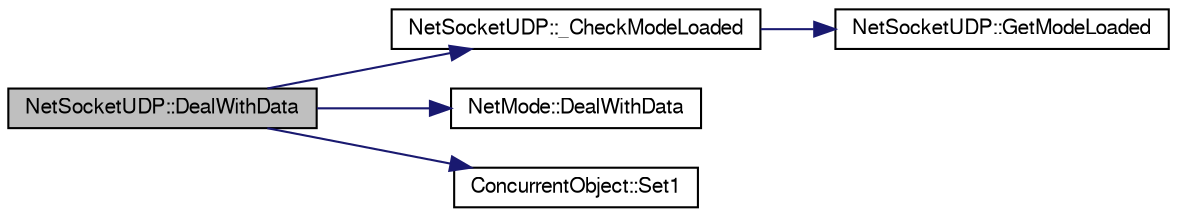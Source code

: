 digraph G
{
  edge [fontname="FreeSans",fontsize="10",labelfontname="FreeSans",labelfontsize="10"];
  node [fontname="FreeSans",fontsize="10",shape=record];
  rankdir=LR;
  Node1 [label="NetSocketUDP::DealWithData",height=0.2,width=0.4,color="black", fillcolor="grey75", style="filled" fontcolor="black"];
  Node1 -> Node2 [color="midnightblue",fontsize="10",style="solid",fontname="FreeSans"];
  Node2 [label="NetSocketUDP::_CheckModeLoaded",height=0.2,width=0.4,color="black", fillcolor="white", style="filled",URL="$class_net_socket_u_d_p.html#ae662914a3555b1f44b707f76e7c21c4f"];
  Node2 -> Node3 [color="midnightblue",fontsize="10",style="solid",fontname="FreeSans"];
  Node3 [label="NetSocketUDP::GetModeLoaded",height=0.2,width=0.4,color="black", fillcolor="white", style="filled",URL="$class_net_socket_u_d_p.html#a499d202ab574a2b4eee0bb74affb7803"];
  Node1 -> Node4 [color="midnightblue",fontsize="10",style="solid",fontname="FreeSans"];
  Node4 [label="NetMode::DealWithData",height=0.2,width=0.4,color="black", fillcolor="white", style="filled",URL="$class_net_mode.html#a853c25f74413434239dc7395260e9f0c"];
  Node1 -> Node5 [color="midnightblue",fontsize="10",style="solid",fontname="FreeSans"];
  Node5 [label="ConcurrentObject::Set1",height=0.2,width=0.4,color="black", fillcolor="white", style="filled",URL="$class_concurrent_object.html#a99fa686c1846bf4b6e5e07f7a0abde53"];
}

